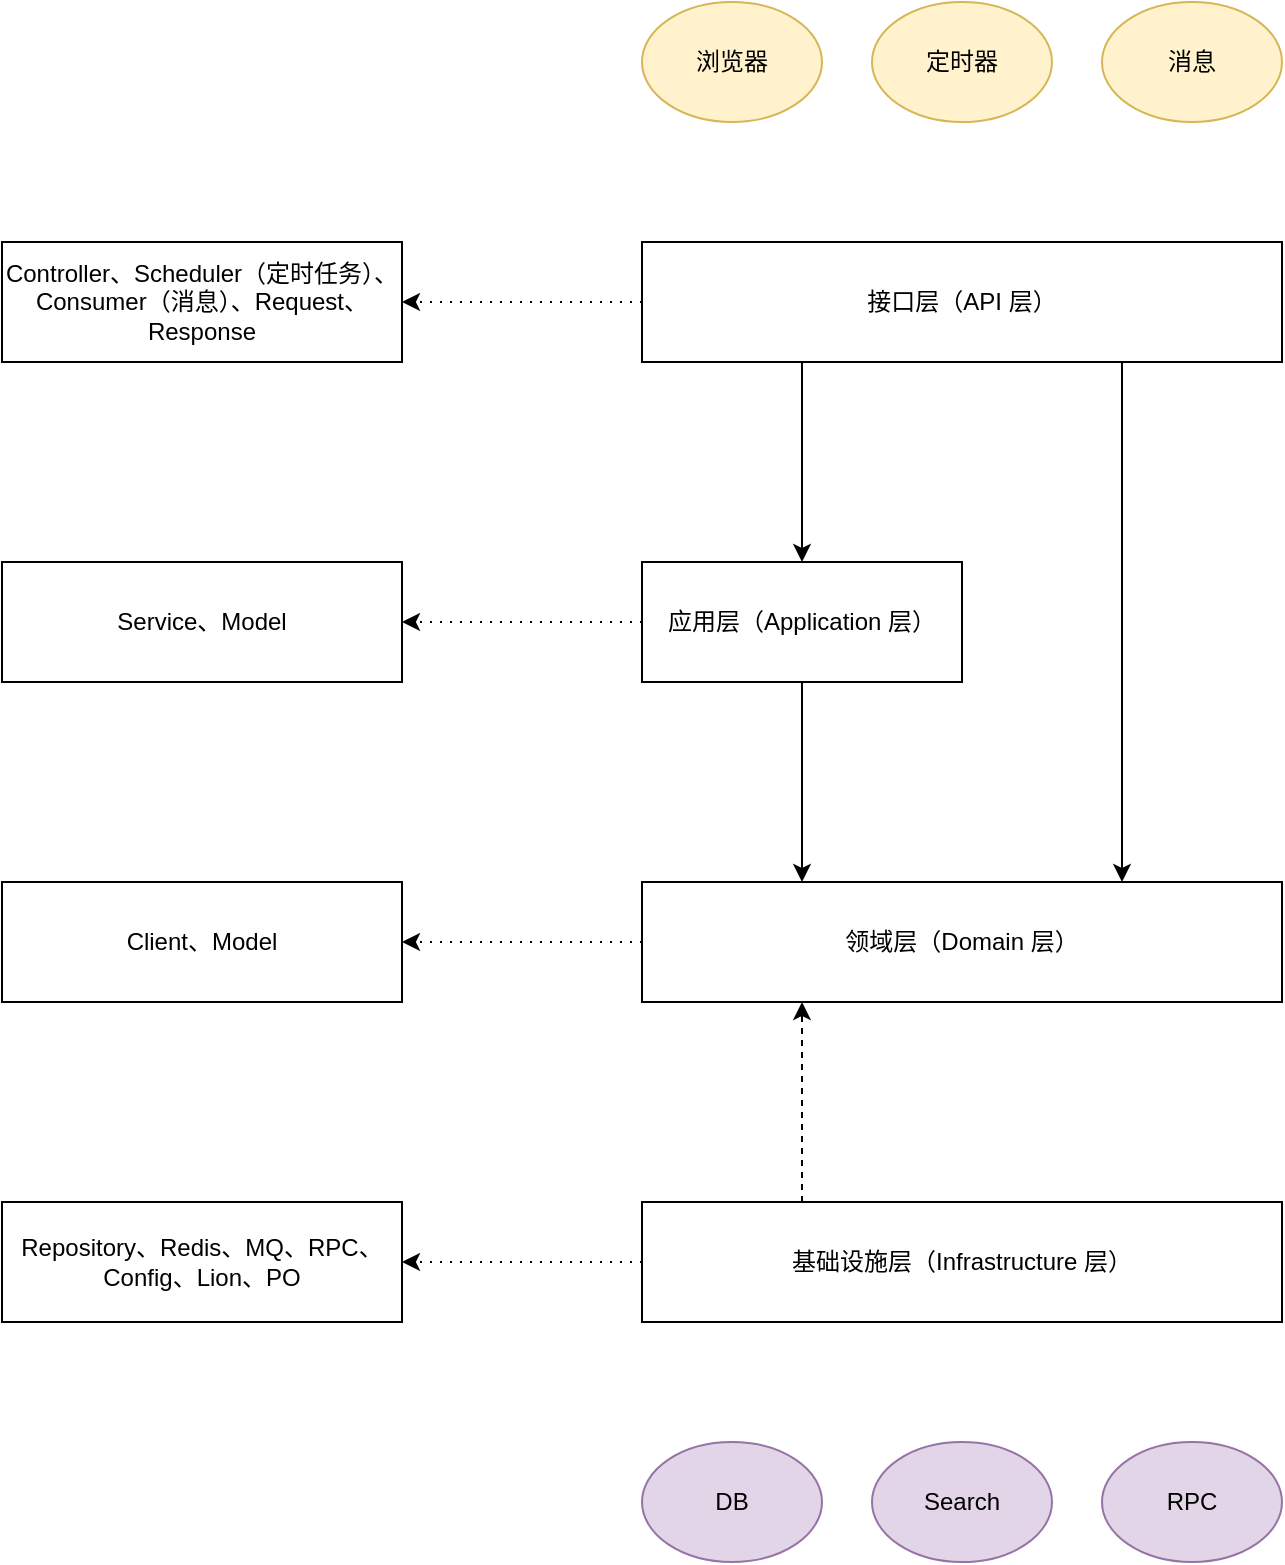 <mxfile version="26.2.14" pages="2">
  <diagram name="第 1 页" id="vO-eD6KKvzTkX6DKicCA">
    <mxGraphModel dx="2066" dy="1126" grid="1" gridSize="10" guides="1" tooltips="1" connect="1" arrows="1" fold="1" page="1" pageScale="1" pageWidth="827" pageHeight="1169" math="0" shadow="0">
      <root>
        <mxCell id="0" />
        <mxCell id="1" parent="0" />
        <mxCell id="B62NhB9mAWzKzmFTvFXY-9" style="edgeStyle=orthogonalEdgeStyle;rounded=0;orthogonalLoop=1;jettySize=auto;html=1;exitX=0.25;exitY=1;exitDx=0;exitDy=0;" parent="1" source="B62NhB9mAWzKzmFTvFXY-1" target="B62NhB9mAWzKzmFTvFXY-2" edge="1">
          <mxGeometry relative="1" as="geometry" />
        </mxCell>
        <mxCell id="B62NhB9mAWzKzmFTvFXY-12" style="edgeStyle=orthogonalEdgeStyle;rounded=0;orthogonalLoop=1;jettySize=auto;html=1;exitX=0.75;exitY=1;exitDx=0;exitDy=0;entryX=0.75;entryY=0;entryDx=0;entryDy=0;" parent="1" source="B62NhB9mAWzKzmFTvFXY-1" target="B62NhB9mAWzKzmFTvFXY-3" edge="1">
          <mxGeometry relative="1" as="geometry" />
        </mxCell>
        <mxCell id="9WPtRMABWArLWFUFdW_Y-5" style="edgeStyle=orthogonalEdgeStyle;rounded=0;orthogonalLoop=1;jettySize=auto;html=1;exitX=0;exitY=0.5;exitDx=0;exitDy=0;entryX=1;entryY=0.5;entryDx=0;entryDy=0;dashed=1;dashPattern=1 4;" edge="1" parent="1" source="B62NhB9mAWzKzmFTvFXY-1" target="9WPtRMABWArLWFUFdW_Y-1">
          <mxGeometry relative="1" as="geometry" />
        </mxCell>
        <mxCell id="B62NhB9mAWzKzmFTvFXY-1" value="接口层（API 层）" style="rounded=0;whiteSpace=wrap;html=1;" parent="1" vertex="1">
          <mxGeometry x="360" y="320" width="320" height="60" as="geometry" />
        </mxCell>
        <mxCell id="B62NhB9mAWzKzmFTvFXY-10" style="edgeStyle=orthogonalEdgeStyle;rounded=0;orthogonalLoop=1;jettySize=auto;html=1;exitX=0.5;exitY=1;exitDx=0;exitDy=0;entryX=0.25;entryY=0;entryDx=0;entryDy=0;" parent="1" source="B62NhB9mAWzKzmFTvFXY-2" target="B62NhB9mAWzKzmFTvFXY-3" edge="1">
          <mxGeometry relative="1" as="geometry" />
        </mxCell>
        <mxCell id="9WPtRMABWArLWFUFdW_Y-6" style="edgeStyle=orthogonalEdgeStyle;rounded=0;orthogonalLoop=1;jettySize=auto;html=1;exitX=0;exitY=0.5;exitDx=0;exitDy=0;entryX=1;entryY=0.5;entryDx=0;entryDy=0;dashed=1;dashPattern=1 4;" edge="1" parent="1" source="B62NhB9mAWzKzmFTvFXY-2" target="9WPtRMABWArLWFUFdW_Y-2">
          <mxGeometry relative="1" as="geometry" />
        </mxCell>
        <mxCell id="B62NhB9mAWzKzmFTvFXY-2" value="应用层（Application 层）" style="rounded=0;whiteSpace=wrap;html=1;" parent="1" vertex="1">
          <mxGeometry x="360" y="480" width="160" height="60" as="geometry" />
        </mxCell>
        <mxCell id="9WPtRMABWArLWFUFdW_Y-7" style="edgeStyle=orthogonalEdgeStyle;rounded=0;orthogonalLoop=1;jettySize=auto;html=1;exitX=0;exitY=0.5;exitDx=0;exitDy=0;entryX=1;entryY=0.5;entryDx=0;entryDy=0;dashed=1;dashPattern=1 4;" edge="1" parent="1" source="B62NhB9mAWzKzmFTvFXY-3" target="9WPtRMABWArLWFUFdW_Y-3">
          <mxGeometry relative="1" as="geometry" />
        </mxCell>
        <mxCell id="B62NhB9mAWzKzmFTvFXY-3" value="领域层（Domain 层）" style="rounded=0;whiteSpace=wrap;html=1;" parent="1" vertex="1">
          <mxGeometry x="360" y="640" width="320" height="60" as="geometry" />
        </mxCell>
        <mxCell id="B62NhB9mAWzKzmFTvFXY-11" style="edgeStyle=orthogonalEdgeStyle;rounded=0;orthogonalLoop=1;jettySize=auto;html=1;exitX=0.25;exitY=0;exitDx=0;exitDy=0;entryX=0.25;entryY=1;entryDx=0;entryDy=0;dashed=1;" parent="1" source="B62NhB9mAWzKzmFTvFXY-4" target="B62NhB9mAWzKzmFTvFXY-3" edge="1">
          <mxGeometry relative="1" as="geometry" />
        </mxCell>
        <mxCell id="9WPtRMABWArLWFUFdW_Y-8" style="edgeStyle=orthogonalEdgeStyle;rounded=0;orthogonalLoop=1;jettySize=auto;html=1;exitX=0;exitY=0.5;exitDx=0;exitDy=0;entryX=1;entryY=0.5;entryDx=0;entryDy=0;dashed=1;dashPattern=1 4;" edge="1" parent="1" source="B62NhB9mAWzKzmFTvFXY-4" target="9WPtRMABWArLWFUFdW_Y-4">
          <mxGeometry relative="1" as="geometry" />
        </mxCell>
        <mxCell id="B62NhB9mAWzKzmFTvFXY-4" value="基础设施层（Infrastructure 层）" style="rounded=0;whiteSpace=wrap;html=1;" parent="1" vertex="1">
          <mxGeometry x="360" y="800" width="320" height="60" as="geometry" />
        </mxCell>
        <mxCell id="9WPtRMABWArLWFUFdW_Y-1" value="Controller、Scheduler（定时任务）、Consumer（消息）、Request、Response" style="rounded=0;whiteSpace=wrap;html=1;" vertex="1" parent="1">
          <mxGeometry x="40" y="320" width="200" height="60" as="geometry" />
        </mxCell>
        <mxCell id="9WPtRMABWArLWFUFdW_Y-2" value="Service、Model" style="rounded=0;whiteSpace=wrap;html=1;" vertex="1" parent="1">
          <mxGeometry x="40" y="480" width="200" height="60" as="geometry" />
        </mxCell>
        <mxCell id="9WPtRMABWArLWFUFdW_Y-3" value="Client、Model" style="rounded=0;whiteSpace=wrap;html=1;" vertex="1" parent="1">
          <mxGeometry x="40" y="640" width="200" height="60" as="geometry" />
        </mxCell>
        <mxCell id="9WPtRMABWArLWFUFdW_Y-4" value="Repository、Redis、MQ、RPC、Config、Lion、PO" style="rounded=0;whiteSpace=wrap;html=1;" vertex="1" parent="1">
          <mxGeometry x="40" y="800" width="200" height="60" as="geometry" />
        </mxCell>
        <mxCell id="9WPtRMABWArLWFUFdW_Y-9" value="浏览器" style="ellipse;whiteSpace=wrap;html=1;fillColor=#fff2cc;strokeColor=#d6b656;" vertex="1" parent="1">
          <mxGeometry x="360" y="200" width="90" height="60" as="geometry" />
        </mxCell>
        <mxCell id="9WPtRMABWArLWFUFdW_Y-12" value="定时器" style="ellipse;whiteSpace=wrap;html=1;fillColor=#fff2cc;strokeColor=#d6b656;" vertex="1" parent="1">
          <mxGeometry x="475" y="200" width="90" height="60" as="geometry" />
        </mxCell>
        <mxCell id="9WPtRMABWArLWFUFdW_Y-13" value="消息" style="ellipse;whiteSpace=wrap;html=1;fillColor=#fff2cc;strokeColor=#d6b656;" vertex="1" parent="1">
          <mxGeometry x="590" y="200" width="90" height="60" as="geometry" />
        </mxCell>
        <mxCell id="9WPtRMABWArLWFUFdW_Y-14" value="DB" style="ellipse;whiteSpace=wrap;html=1;fillColor=#e1d5e7;strokeColor=#9673a6;" vertex="1" parent="1">
          <mxGeometry x="360" y="920" width="90" height="60" as="geometry" />
        </mxCell>
        <mxCell id="9WPtRMABWArLWFUFdW_Y-15" value="Search" style="ellipse;whiteSpace=wrap;html=1;fillColor=#e1d5e7;strokeColor=#9673a6;" vertex="1" parent="1">
          <mxGeometry x="475" y="920" width="90" height="60" as="geometry" />
        </mxCell>
        <mxCell id="9WPtRMABWArLWFUFdW_Y-16" value="RPC" style="ellipse;whiteSpace=wrap;html=1;fillColor=#e1d5e7;strokeColor=#9673a6;" vertex="1" parent="1">
          <mxGeometry x="590" y="920" width="90" height="60" as="geometry" />
        </mxCell>
      </root>
    </mxGraphModel>
  </diagram>
  <diagram id="o8xcDWQ79m-OdC40qL4p" name="第 2 页">
    <mxGraphModel dx="946" dy="529" grid="1" gridSize="10" guides="1" tooltips="1" connect="1" arrows="1" fold="1" page="1" pageScale="1" pageWidth="827" pageHeight="1169" math="0" shadow="0">
      <root>
        <mxCell id="0" />
        <mxCell id="1" parent="0" />
      </root>
    </mxGraphModel>
  </diagram>
</mxfile>
